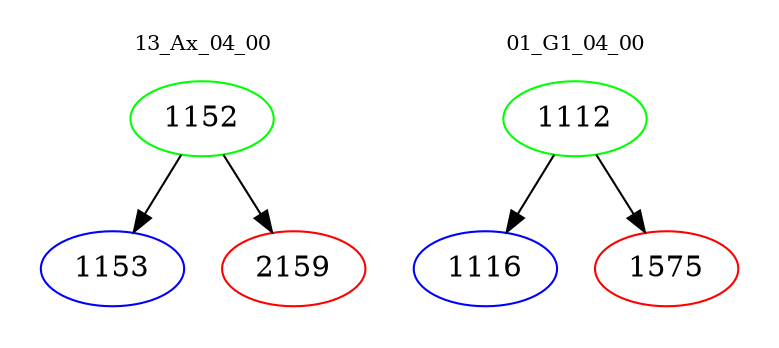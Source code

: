 digraph{
subgraph cluster_0 {
color = white
label = "13_Ax_04_00";
fontsize=10;
T0_1152 [label="1152", color="green"]
T0_1152 -> T0_1153 [color="black"]
T0_1153 [label="1153", color="blue"]
T0_1152 -> T0_2159 [color="black"]
T0_2159 [label="2159", color="red"]
}
subgraph cluster_1 {
color = white
label = "01_G1_04_00";
fontsize=10;
T1_1112 [label="1112", color="green"]
T1_1112 -> T1_1116 [color="black"]
T1_1116 [label="1116", color="blue"]
T1_1112 -> T1_1575 [color="black"]
T1_1575 [label="1575", color="red"]
}
}
